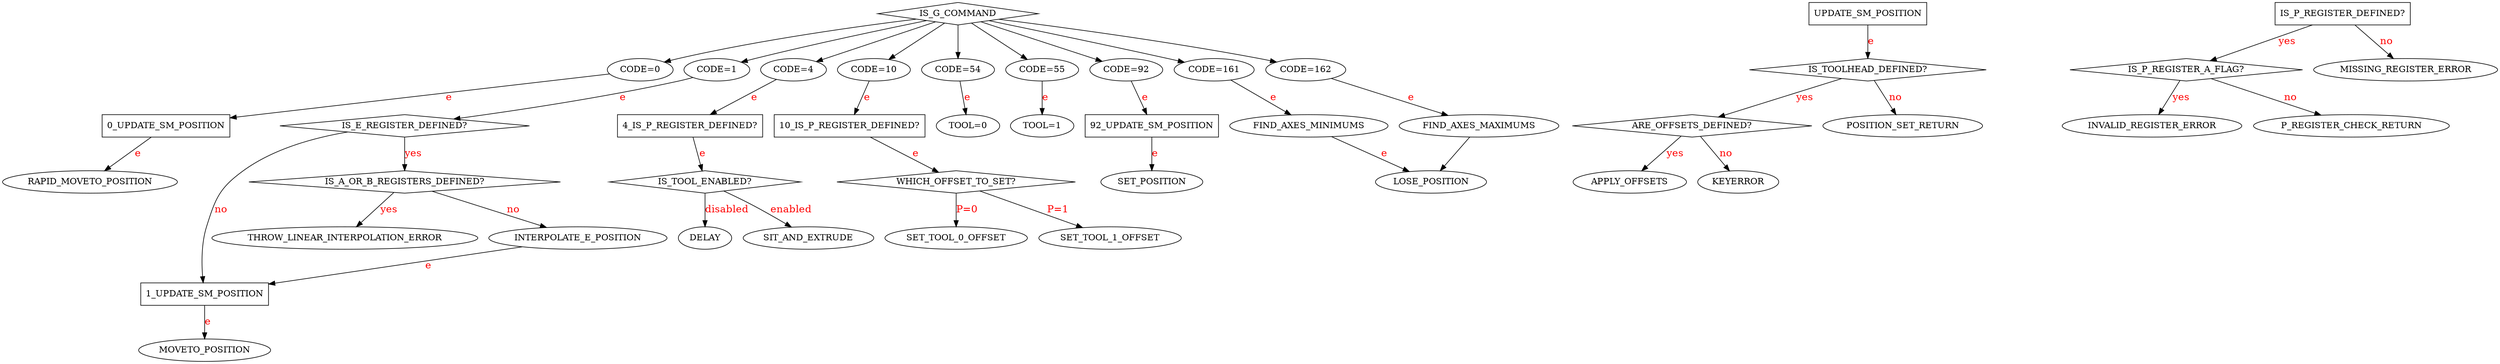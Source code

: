 // vim:ai:et:fenc=utf-8:ff=unix:sw=4:ts=4:

digraph
{
  rankdir=TB;

  edge[
  fontsize = 16
  fontcolor = "Red"
  ]

  "IS_G_COMMAND" [shape=diamond];
  "0_UPDATE_SM_POSITION" [shape=rectangle];
  "1_UPDATE_SM_POSITION" [shape=rectangle];
  "92_UPDATE_SM_POSITION" [shape=rectangle];
  "UPDATE_SM_POSITION" [shape=rectangle];
  "4_IS_P_REGISTER_DEFINED?" [shape=rectangle];
  "10_IS_P_REGISTER_DEFINED?" [shape=rectangle];
  "IS_P_REGISTER_DEFINED?" [shape=rectangle];
  "IS_TOOL_ENABLED?" [shape=diamond];
  "IS_A_OR_B_REGISTERS_DEFINED?" [shape=diamond];
  "IS_E_REGISTER_DEFINED?" [shape=diamond];
  "IS_TOOL_ENABLED?" [shape=diamond];
  "WHICH_OFFSET_TO_SET?" [shape=diamond];
  "ARE_OFFSETS_DEFINED?" [shape=diamond];
  "IS_TOOLHEAD_DEFINED?" [shape=diamond];
  "IS_P_REGISTER_A_FLAG?" [shape=diamond];
  "IS_G_COMMAND" -> "CODE=0" [weight=10];
  "IS_G_COMMAND" -> "CODE=1" [weight=10];
  "IS_G_COMMAND" -> "CODE=4" [weight=10];
  "IS_G_COMMAND" -> "CODE=10" [weight=10];
  "IS_G_COMMAND" -> "CODE=54" [weight=10];
  "IS_G_COMMAND" -> "CODE=55" [weight=10];
  "IS_G_COMMAND" -> "CODE=92" [weight=10];
  "IS_G_COMMAND" -> "CODE=161" [weight=10];
  "IS_G_COMMAND" -> "CODE=162" [weight=10];
  "CODE=0" -> "0_UPDATE_SM_POSITION" [label="e"];
  "0_UPDATE_SM_POSITION" -> "RAPID_MOVETO_POSITION" [label="e"];
  "UPDATE_SM_POSITION" -> "IS_TOOLHEAD_DEFINED?" [label="e"];
  "IS_TOOLHEAD_DEFINED?" -> "ARE_OFFSETS_DEFINED?" [label="yes"];
  "IS_TOOLHEAD_DEFINED?" -> "POSITION_SET_RETURN"  [label="no"];
  "ARE_OFFSETS_DEFINED?" -> "APPLY_OFFSETS" [label="yes"];
  "ARE_OFFSETS_DEFINED?" -> "KEYERROR" [label="no"];
  "CODE=1" -> "IS_E_REGISTER_DEFINED?" [label="e"];
  "IS_E_REGISTER_DEFINED?" -> "IS_A_OR_B_REGISTERS_DEFINED?" [label="yes"];
  "IS_A_OR_B_REGISTERS_DEFINED?" -> "THROW_LINEAR_INTERPOLATION_ERROR" [label="yes"];
  "IS_A_OR_B_REGISTERS_DEFINED?" -> "INTERPOLATE_E_POSITION" [label="no"];
  "INTERPOLATE_E_POSITION" -> "1_UPDATE_SM_POSITION" [label="e"];
  "1_UPDATE_SM_POSITION" -> "MOVETO_POSITION" [label="e"];
  "IS_E_REGISTER_DEFINED?" -> "1_UPDATE_SM_POSITION" [label="no"];
  "CODE=4" -> "4_IS_P_REGISTER_DEFINED?" [label="e"];
  "4_IS_P_REGISTER_DEFINED?" -> "IS_TOOL_ENABLED?" [label="e"];
  "IS_P_REGISTER_DEFINED?" -> "MISSING_REGISTER_ERROR" [label="no"];
  "IS_P_REGISTER_DEFINED?" -> "IS_P_REGISTER_A_FLAG?" [label="yes"];
  "IS_P_REGISTER_A_FLAG?" -> "INVALID_REGISTER_ERROR" [label="yes"];
  "IS_P_REGISTER_A_FLAG?" -> "P_REGISTER_CHECK_RETURN" [label="no"];
  "IS_TOOL_ENABLED?" -> "DELAY" [label="disabled"];
  "IS_TOOL_ENABLED?" -> "SIT_AND_EXTRUDE" [label="enabled"];
  "CODE=10" -> "10_IS_P_REGISTER_DEFINED?" [label="e"];
  "10_IS_P_REGISTER_DEFINED?" -> "WHICH_OFFSET_TO_SET?" [label="e"];
  "WHICH_OFFSET_TO_SET?" -> "SET_TOOL_0_OFFSET" [label="P=0"];
  "WHICH_OFFSET_TO_SET?" -> "SET_TOOL_1_OFFSET" [label="P=1"];
  "CODE=54" -> "TOOL=0" [label="e"];
  "CODE=55" -> "TOOL=1" [label="e"];
  "CODE=92" -> "92_UPDATE_SM_POSITION" [label="e"];
  "92_UPDATE_SM_POSITION" -> "SET_POSITION" [label="e"];
  "CODE=161" -> "FIND_AXES_MINIMUMS" [label="e"];
  "FIND_AXES_MINIMUMS" -> "LOSE_POSITION" [label="e"];
  "CODE=162" -> "FIND_AXES_MAXIMUMS" [label="e"];
  "FIND_AXES_MAXIMUMS" -> "LOSE_POSITION";
}



